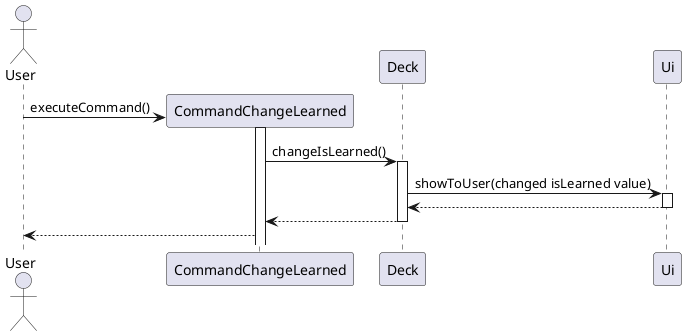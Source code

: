 @startuml

actor User
User -> CommandChangeLearned **: executeCommand()
CommandChangeLearned++
CommandChangeLearned -> Deck++: changeIsLearned()

    Deck -> Ui++: showToUser(changed isLearned value)
return
return
CommandChangeLearned --> User


@enduml